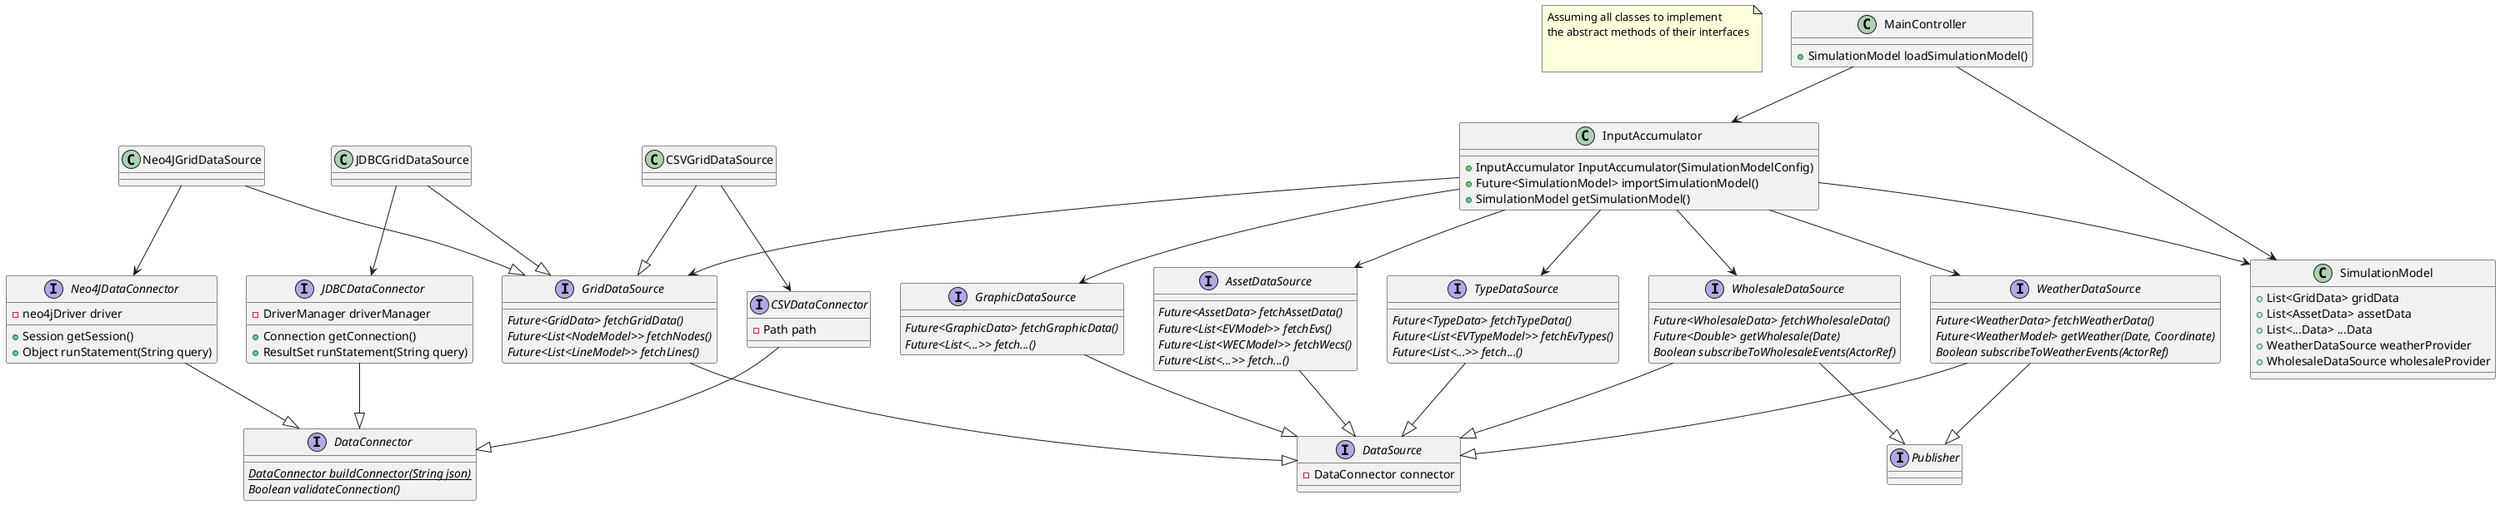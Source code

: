 @startuml

note "Assuming all classes to implement \nthe abstract methods of their interfaces\n\n" as generalNotes

interface Publisher

interface DataConnector {
{static}{abstract}DataConnector buildConnector(String json)
{abstract}Boolean validateConnection()
}

interface Neo4JDataConnector {
- neo4jDriver driver
+ Session getSession()
+ Object runStatement(String query)
}
Neo4JDataConnector 	--|> DataConnector

interface JDBCDataConnector {
- DriverManager driverManager
+ Connection getConnection()
+ ResultSet runStatement(String query)
}
JDBCDataConnector 	--|> DataConnector

interface CSVDataConnector {
- Path path
}
CSVDataConnector 	--|> DataConnector

interface DataSource {
- DataConnector connector
}

interface GridDataSource {
{abstract}Future<GridData> fetchGridData()
{abstract}Future<List<NodeModel>> fetchNodes()
{abstract}Future<List<LineModel>> fetchLines()
}
GridDataSource 	--|> DataSource

class Neo4JGridDataSource {
}
Neo4JGridDataSource --|> GridDataSource
Neo4JGridDataSource -->  Neo4JDataConnector

class JDBCGridDataSource {
}
JDBCGridDataSource --|> GridDataSource
JDBCGridDataSource -->  JDBCDataConnector

class CSVGridDataSource {
}
CSVGridDataSource --|> GridDataSource
CSVGridDataSource -->  CSVDataConnector

interface AssetDataSource {
{abstract}Future<AssetData> fetchAssetData()
{abstract}Future<List<EVModel>> fetchEvs()
{abstract}Future<List<WECModel>> fetchWecs()
{abstract}Future<List<...>> fetch...()
}
AssetDataSource 	--|> DataSource

interface TypeDataSource {
{abstract}Future<TypeData> fetchTypeData()
{abstract}Future<List<EVTypeModel>> fetchEvTypes()
{abstract}Future<List<...>> fetch...()
}
TypeDataSource 	--|> DataSource

interface GraphicDataSource {
{abstract}Future<GraphicData> fetchGraphicData()
{abstract}Future<List<...>> fetch...()
}
GraphicDataSource 	--|> DataSource

interface WeatherDataSource {
{abstract}Future<WeatherData> fetchWeatherData()
{abstract}Future<WeatherModel> getWeather(Date, Coordinate)
{abstract}Boolean subscribeToWeatherEvents(ActorRef)
}
WeatherDataSource 	--|> DataSource
WeatherDataSource 	--|> Publisher

interface WholesaleDataSource {
{abstract}Future<WholesaleData> fetchWholesaleData()
{abstract}Future<Double> getWholesale(Date)
{abstract}Boolean subscribeToWholesaleEvents(ActorRef)
}
WholesaleDataSource 	--|> DataSource
WholesaleDataSource 	--|> Publisher

Class InputAccumulator {
+ InputAccumulator InputAccumulator(SimulationModelConfig)
+ Future<SimulationModel> importSimulationModel()
+ SimulationModel getSimulationModel()
}
InputAccumulator --> GridDataSource
InputAccumulator --> AssetDataSource
InputAccumulator --> TypeDataSource
InputAccumulator --> GraphicDataSource
InputAccumulator --> WeatherDataSource
InputAccumulator --> WholesaleDataSource
InputAccumulator --> SimulationModel

Class SimulationModel {
+ List<GridData> gridData
+ List<AssetData> assetData
+ List<...Data> ...Data
+ WeatherDataSource weatherProvider
+ WholesaleDataSource wholesaleProvider
}

Class MainController {
+ SimulationModel loadSimulationModel()
}
MainController --> InputAccumulator
MainController --> SimulationModel




@enduml